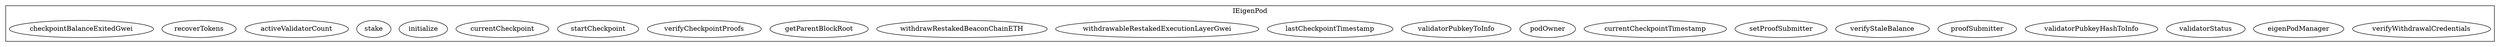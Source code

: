 strict digraph {
subgraph cluster_2729_IEigenPod {
label = "IEigenPod"
"2729_verifyWithdrawalCredentials" [label="verifyWithdrawalCredentials"]
"2729_eigenPodManager" [label="eigenPodManager"]
"2729_validatorStatus" [label="validatorStatus"]
"2729_validatorPubkeyHashToInfo" [label="validatorPubkeyHashToInfo"]
"2729_proofSubmitter" [label="proofSubmitter"]
"2729_verifyStaleBalance" [label="verifyStaleBalance"]
"2729_setProofSubmitter" [label="setProofSubmitter"]
"2729_currentCheckpointTimestamp" [label="currentCheckpointTimestamp"]
"2729_podOwner" [label="podOwner"]
"2729_validatorPubkeyToInfo" [label="validatorPubkeyToInfo"]
"2729_lastCheckpointTimestamp" [label="lastCheckpointTimestamp"]
"2729_withdrawableRestakedExecutionLayerGwei" [label="withdrawableRestakedExecutionLayerGwei"]
"2729_withdrawRestakedBeaconChainETH" [label="withdrawRestakedBeaconChainETH"]
"2729_getParentBlockRoot" [label="getParentBlockRoot"]
"2729_verifyCheckpointProofs" [label="verifyCheckpointProofs"]
"2729_startCheckpoint" [label="startCheckpoint"]
"2729_currentCheckpoint" [label="currentCheckpoint"]
"2729_initialize" [label="initialize"]
"2729_stake" [label="stake"]
"2729_activeValidatorCount" [label="activeValidatorCount"]
"2729_recoverTokens" [label="recoverTokens"]
"2729_checkpointBalanceExitedGwei" [label="checkpointBalanceExitedGwei"]
}subgraph cluster_solidity {
label = "[Solidity]"
}
}